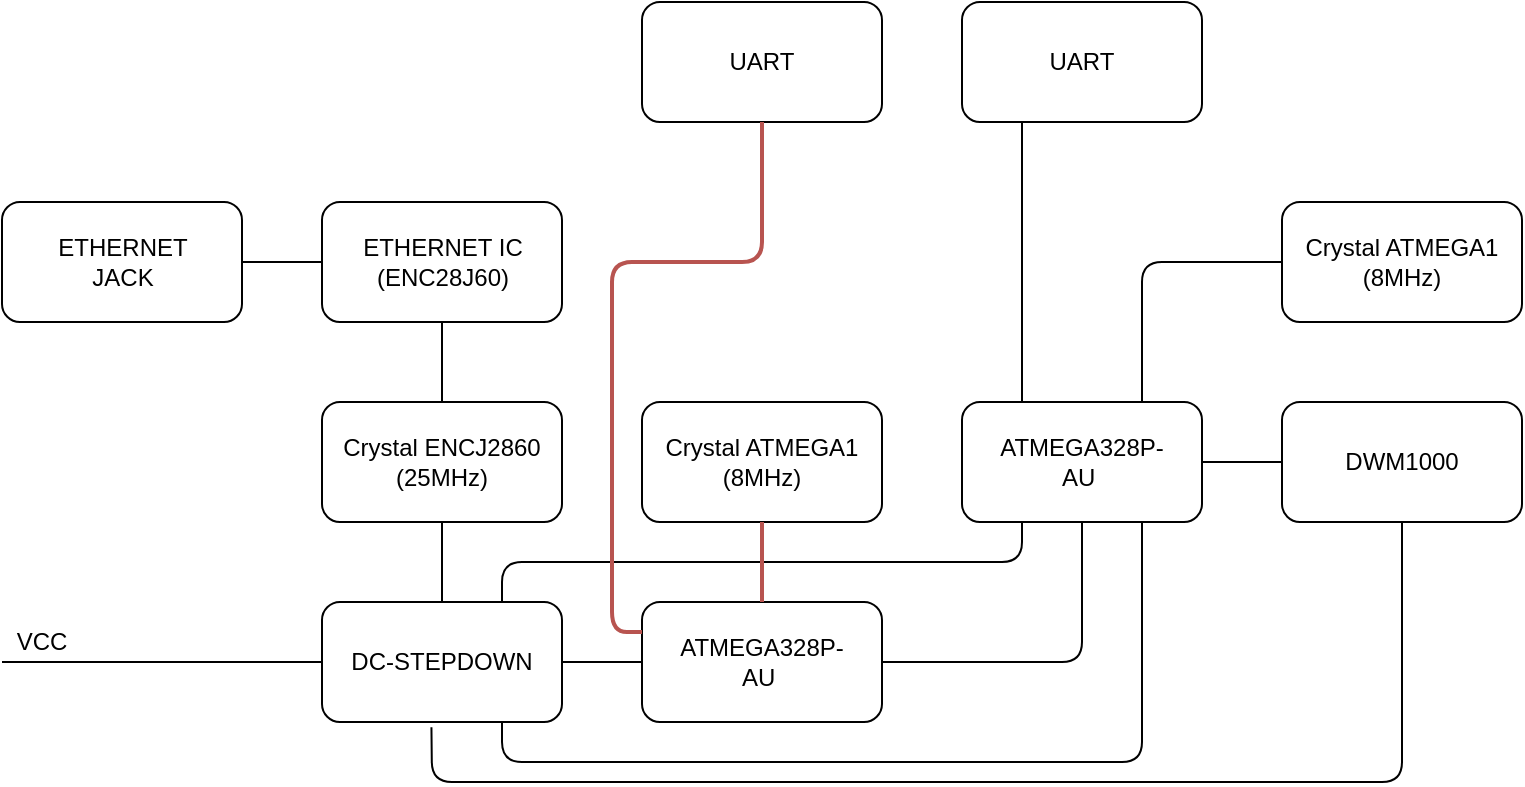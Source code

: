 <mxfile version="10.5.9" type="device"><diagram id="28qcZBxKuRqY6YkL3s17" name="Page-1"><mxGraphModel dx="961" dy="493" grid="1" gridSize="10" guides="1" tooltips="1" connect="1" arrows="1" fold="1" page="1" pageScale="1" pageWidth="827" pageHeight="1169" math="0" shadow="0"><root><mxCell id="0"/><mxCell id="1" parent="0"/><mxCell id="o6OPwSR-EUiaX7mZA6A--1" value="" style="rounded=1;whiteSpace=wrap;html=1;" vertex="1" parent="1"><mxGeometry x="185" y="180" width="120" height="60" as="geometry"/></mxCell><mxCell id="o6OPwSR-EUiaX7mZA6A--2" value="ETHERNET IC&lt;br&gt;(ENC28J60)&lt;br&gt;" style="text;html=1;strokeColor=none;fillColor=none;align=center;verticalAlign=middle;whiteSpace=wrap;rounded=0;" vertex="1" parent="1"><mxGeometry x="197.5" y="200" width="95" height="20" as="geometry"/></mxCell><mxCell id="o6OPwSR-EUiaX7mZA6A--3" value="" style="rounded=1;whiteSpace=wrap;html=1;" vertex="1" parent="1"><mxGeometry x="25" y="180" width="120" height="60" as="geometry"/></mxCell><mxCell id="o6OPwSR-EUiaX7mZA6A--4" value="ETHERNET JACK" style="text;html=1;strokeColor=none;fillColor=none;align=center;verticalAlign=middle;whiteSpace=wrap;rounded=0;" vertex="1" parent="1"><mxGeometry x="47.5" y="200" width="75" height="20" as="geometry"/></mxCell><mxCell id="o6OPwSR-EUiaX7mZA6A--6" value="" style="endArrow=none;html=1;entryX=0;entryY=0.5;entryDx=0;entryDy=0;exitX=1;exitY=0.5;exitDx=0;exitDy=0;" edge="1" parent="1" source="o6OPwSR-EUiaX7mZA6A--3" target="o6OPwSR-EUiaX7mZA6A--1"><mxGeometry width="50" height="50" relative="1" as="geometry"><mxPoint x="25" y="310" as="sourcePoint"/><mxPoint x="75" y="260" as="targetPoint"/></mxGeometry></mxCell><mxCell id="o6OPwSR-EUiaX7mZA6A--7" value="" style="rounded=1;whiteSpace=wrap;html=1;" vertex="1" parent="1"><mxGeometry x="185" y="380" width="120" height="60" as="geometry"/></mxCell><mxCell id="o6OPwSR-EUiaX7mZA6A--8" value="DC-STEPDOWN" style="text;html=1;strokeColor=none;fillColor=none;align=center;verticalAlign=middle;whiteSpace=wrap;rounded=0;" vertex="1" parent="1"><mxGeometry x="190" y="400" width="110" height="20" as="geometry"/></mxCell><mxCell id="o6OPwSR-EUiaX7mZA6A--10" value="" style="endArrow=none;html=1;entryX=0;entryY=0.5;entryDx=0;entryDy=0;" edge="1" parent="1" target="o6OPwSR-EUiaX7mZA6A--7"><mxGeometry width="50" height="50" relative="1" as="geometry"><mxPoint x="25" y="410" as="sourcePoint"/><mxPoint x="75" y="460" as="targetPoint"/></mxGeometry></mxCell><mxCell id="o6OPwSR-EUiaX7mZA6A--11" value="VCC" style="text;html=1;strokeColor=none;fillColor=none;align=center;verticalAlign=middle;whiteSpace=wrap;rounded=0;" vertex="1" parent="1"><mxGeometry x="25" y="390" width="40" height="20" as="geometry"/></mxCell><mxCell id="o6OPwSR-EUiaX7mZA6A--12" value="" style="rounded=1;whiteSpace=wrap;html=1;" vertex="1" parent="1"><mxGeometry x="505" y="280" width="120" height="60" as="geometry"/></mxCell><mxCell id="o6OPwSR-EUiaX7mZA6A--13" value="ATMEGA328P-AU&amp;nbsp;" style="text;html=1;strokeColor=none;fillColor=none;align=center;verticalAlign=middle;whiteSpace=wrap;rounded=0;" vertex="1" parent="1"><mxGeometry x="520" y="300" width="90" height="20" as="geometry"/></mxCell><mxCell id="o6OPwSR-EUiaX7mZA6A--16" value="" style="rounded=1;whiteSpace=wrap;html=1;" vertex="1" parent="1"><mxGeometry x="345" y="380" width="120" height="60" as="geometry"/></mxCell><mxCell id="o6OPwSR-EUiaX7mZA6A--17" value="ATMEGA328P-AU&amp;nbsp;" style="text;html=1;strokeColor=none;fillColor=none;align=center;verticalAlign=middle;whiteSpace=wrap;rounded=0;" vertex="1" parent="1"><mxGeometry x="360" y="400" width="90" height="20" as="geometry"/></mxCell><mxCell id="o6OPwSR-EUiaX7mZA6A--18" value="" style="rounded=1;whiteSpace=wrap;html=1;" vertex="1" parent="1"><mxGeometry x="665" y="280" width="120" height="60" as="geometry"/></mxCell><mxCell id="o6OPwSR-EUiaX7mZA6A--19" value="DWM1000" style="text;html=1;strokeColor=none;fillColor=none;align=center;verticalAlign=middle;whiteSpace=wrap;rounded=0;" vertex="1" parent="1"><mxGeometry x="680" y="300" width="90" height="20" as="geometry"/></mxCell><mxCell id="o6OPwSR-EUiaX7mZA6A--20" value="" style="rounded=1;whiteSpace=wrap;html=1;" vertex="1" parent="1"><mxGeometry x="345" y="280" width="120" height="60" as="geometry"/></mxCell><mxCell id="o6OPwSR-EUiaX7mZA6A--21" value="Crystal ATMEGA1&lt;br&gt;(8MHz)&lt;br&gt;" style="text;html=1;strokeColor=none;fillColor=none;align=center;verticalAlign=middle;whiteSpace=wrap;rounded=0;" vertex="1" parent="1"><mxGeometry x="355" y="300" width="100" height="20" as="geometry"/></mxCell><mxCell id="o6OPwSR-EUiaX7mZA6A--22" value="" style="rounded=1;whiteSpace=wrap;html=1;" vertex="1" parent="1"><mxGeometry x="665" y="180" width="120" height="60" as="geometry"/></mxCell><mxCell id="o6OPwSR-EUiaX7mZA6A--23" value="Crystal ATMEGA1&lt;br&gt;(8MHz)&lt;br&gt;" style="text;html=1;strokeColor=none;fillColor=none;align=center;verticalAlign=middle;whiteSpace=wrap;rounded=0;" vertex="1" parent="1"><mxGeometry x="675" y="200" width="100" height="20" as="geometry"/></mxCell><mxCell id="o6OPwSR-EUiaX7mZA6A--24" value="" style="rounded=1;whiteSpace=wrap;html=1;" vertex="1" parent="1"><mxGeometry x="185" y="280" width="120" height="60" as="geometry"/></mxCell><mxCell id="o6OPwSR-EUiaX7mZA6A--25" value="Crystal ENCJ2860&lt;br&gt;(25MHz)&lt;br&gt;" style="text;html=1;strokeColor=none;fillColor=none;align=center;verticalAlign=middle;whiteSpace=wrap;rounded=0;" vertex="1" parent="1"><mxGeometry x="190" y="300" width="110" height="20" as="geometry"/></mxCell><mxCell id="o6OPwSR-EUiaX7mZA6A--26" value="" style="endArrow=none;html=1;entryX=0.5;entryY=0;entryDx=0;entryDy=0;exitX=0.5;exitY=1;exitDx=0;exitDy=0;" edge="1" parent="1" source="o6OPwSR-EUiaX7mZA6A--1" target="o6OPwSR-EUiaX7mZA6A--24"><mxGeometry width="50" height="50" relative="1" as="geometry"><mxPoint x="25" y="510" as="sourcePoint"/><mxPoint x="75" y="460" as="targetPoint"/></mxGeometry></mxCell><mxCell id="o6OPwSR-EUiaX7mZA6A--27" value="" style="endArrow=none;html=1;entryX=0;entryY=0.5;entryDx=0;entryDy=0;exitX=0.75;exitY=0;exitDx=0;exitDy=0;" edge="1" parent="1" source="o6OPwSR-EUiaX7mZA6A--12" target="o6OPwSR-EUiaX7mZA6A--22"><mxGeometry width="50" height="50" relative="1" as="geometry"><mxPoint x="25" y="510" as="sourcePoint"/><mxPoint x="75" y="460" as="targetPoint"/><Array as="points"><mxPoint x="595" y="210"/></Array></mxGeometry></mxCell><mxCell id="o6OPwSR-EUiaX7mZA6A--28" value="" style="endArrow=none;html=1;entryX=0;entryY=0.5;entryDx=0;entryDy=0;exitX=1;exitY=0.5;exitDx=0;exitDy=0;" edge="1" parent="1" source="o6OPwSR-EUiaX7mZA6A--12" target="o6OPwSR-EUiaX7mZA6A--18"><mxGeometry width="50" height="50" relative="1" as="geometry"><mxPoint x="25" y="510" as="sourcePoint"/><mxPoint x="75" y="460" as="targetPoint"/></mxGeometry></mxCell><mxCell id="o6OPwSR-EUiaX7mZA6A--29" value="" style="endArrow=none;html=1;entryX=0;entryY=0.5;entryDx=0;entryDy=0;exitX=1;exitY=0.5;exitDx=0;exitDy=0;" edge="1" parent="1" source="o6OPwSR-EUiaX7mZA6A--7" target="o6OPwSR-EUiaX7mZA6A--16"><mxGeometry width="50" height="50" relative="1" as="geometry"><mxPoint x="315" y="540" as="sourcePoint"/><mxPoint x="365" y="490" as="targetPoint"/></mxGeometry></mxCell><mxCell id="o6OPwSR-EUiaX7mZA6A--30" value="" style="endArrow=none;html=1;entryX=0.456;entryY=1.044;entryDx=0;entryDy=0;exitX=0.5;exitY=1;exitDx=0;exitDy=0;entryPerimeter=0;" edge="1" parent="1" source="o6OPwSR-EUiaX7mZA6A--18" target="o6OPwSR-EUiaX7mZA6A--7"><mxGeometry width="50" height="50" relative="1" as="geometry"><mxPoint x="255" y="490" as="sourcePoint"/><mxPoint x="305" y="440" as="targetPoint"/><Array as="points"><mxPoint x="725" y="470"/><mxPoint x="240" y="470"/></Array></mxGeometry></mxCell><mxCell id="o6OPwSR-EUiaX7mZA6A--31" value="" style="endArrow=none;html=1;entryX=0.25;entryY=1;entryDx=0;entryDy=0;exitX=0.75;exitY=0;exitDx=0;exitDy=0;" edge="1" parent="1" source="o6OPwSR-EUiaX7mZA6A--7" target="o6OPwSR-EUiaX7mZA6A--12"><mxGeometry width="50" height="50" relative="1" as="geometry"><mxPoint x="25" y="530" as="sourcePoint"/><mxPoint x="75" y="480" as="targetPoint"/><Array as="points"><mxPoint x="275" y="360"/><mxPoint x="535" y="360"/></Array></mxGeometry></mxCell><mxCell id="o6OPwSR-EUiaX7mZA6A--32" value="" style="endArrow=none;html=1;entryX=0.5;entryY=1;entryDx=0;entryDy=0;exitX=0.5;exitY=0;exitDx=0;exitDy=0;" edge="1" parent="1" source="o6OPwSR-EUiaX7mZA6A--7" target="o6OPwSR-EUiaX7mZA6A--24"><mxGeometry width="50" height="50" relative="1" as="geometry"><mxPoint x="25" y="530" as="sourcePoint"/><mxPoint x="75" y="480" as="targetPoint"/></mxGeometry></mxCell><mxCell id="o6OPwSR-EUiaX7mZA6A--33" value="" style="endArrow=none;html=1;entryX=0.5;entryY=1;entryDx=0;entryDy=0;exitX=0.5;exitY=0;exitDx=0;exitDy=0;fillColor=#f8cecc;strokeColor=#b85450;strokeWidth=2;" edge="1" parent="1" source="o6OPwSR-EUiaX7mZA6A--16" target="o6OPwSR-EUiaX7mZA6A--20"><mxGeometry width="50" height="50" relative="1" as="geometry"><mxPoint x="25" y="530" as="sourcePoint"/><mxPoint x="75" y="480" as="targetPoint"/></mxGeometry></mxCell><mxCell id="o6OPwSR-EUiaX7mZA6A--34" value="" style="endArrow=none;html=1;entryX=0.5;entryY=1;entryDx=0;entryDy=0;exitX=1;exitY=0.5;exitDx=0;exitDy=0;" edge="1" parent="1" source="o6OPwSR-EUiaX7mZA6A--16" target="o6OPwSR-EUiaX7mZA6A--12"><mxGeometry width="50" height="50" relative="1" as="geometry"><mxPoint x="25" y="530" as="sourcePoint"/><mxPoint x="75" y="480" as="targetPoint"/><Array as="points"><mxPoint x="565" y="410"/></Array></mxGeometry></mxCell><mxCell id="o6OPwSR-EUiaX7mZA6A--35" value="" style="rounded=1;whiteSpace=wrap;html=1;" vertex="1" parent="1"><mxGeometry x="345" y="80" width="120" height="60" as="geometry"/></mxCell><mxCell id="o6OPwSR-EUiaX7mZA6A--36" value="UART" style="text;html=1;strokeColor=none;fillColor=none;align=center;verticalAlign=middle;whiteSpace=wrap;rounded=0;" vertex="1" parent="1"><mxGeometry x="385" y="100" width="40" height="20" as="geometry"/></mxCell><mxCell id="o6OPwSR-EUiaX7mZA6A--37" value="" style="rounded=1;whiteSpace=wrap;html=1;" vertex="1" parent="1"><mxGeometry x="505" y="80" width="120" height="60" as="geometry"/></mxCell><mxCell id="o6OPwSR-EUiaX7mZA6A--38" value="UART" style="text;html=1;strokeColor=none;fillColor=none;align=center;verticalAlign=middle;whiteSpace=wrap;rounded=0;" vertex="1" parent="1"><mxGeometry x="545" y="100" width="40" height="20" as="geometry"/></mxCell><mxCell id="o6OPwSR-EUiaX7mZA6A--39" value="" style="endArrow=none;html=1;entryX=0.5;entryY=1;entryDx=0;entryDy=0;exitX=0;exitY=0.25;exitDx=0;exitDy=0;fillColor=#f8cecc;strokeColor=#b85450;strokeWidth=2;" edge="1" parent="1" source="o6OPwSR-EUiaX7mZA6A--16" target="o6OPwSR-EUiaX7mZA6A--35"><mxGeometry width="50" height="50" relative="1" as="geometry"><mxPoint x="50" y="530" as="sourcePoint"/><mxPoint x="100" y="480" as="targetPoint"/><Array as="points"><mxPoint x="330" y="395"/><mxPoint x="330" y="210"/><mxPoint x="405" y="210"/></Array></mxGeometry></mxCell><mxCell id="o6OPwSR-EUiaX7mZA6A--40" value="" style="endArrow=none;html=1;strokeWidth=1;entryX=0.25;entryY=1;entryDx=0;entryDy=0;exitX=0.25;exitY=0;exitDx=0;exitDy=0;" edge="1" parent="1" source="o6OPwSR-EUiaX7mZA6A--12" target="o6OPwSR-EUiaX7mZA6A--37"><mxGeometry width="50" height="50" relative="1" as="geometry"><mxPoint x="50" y="530" as="sourcePoint"/><mxPoint x="100" y="480" as="targetPoint"/></mxGeometry></mxCell><mxCell id="o6OPwSR-EUiaX7mZA6A--41" value="" style="endArrow=none;html=1;strokeWidth=1;entryX=0.75;entryY=1;entryDx=0;entryDy=0;exitX=0.75;exitY=1;exitDx=0;exitDy=0;" edge="1" parent="1" source="o6OPwSR-EUiaX7mZA6A--7" target="o6OPwSR-EUiaX7mZA6A--12"><mxGeometry width="50" height="50" relative="1" as="geometry"><mxPoint x="30" y="530" as="sourcePoint"/><mxPoint x="80" y="480" as="targetPoint"/><Array as="points"><mxPoint x="275" y="460"/><mxPoint x="595" y="460"/></Array></mxGeometry></mxCell></root></mxGraphModel></diagram></mxfile>
